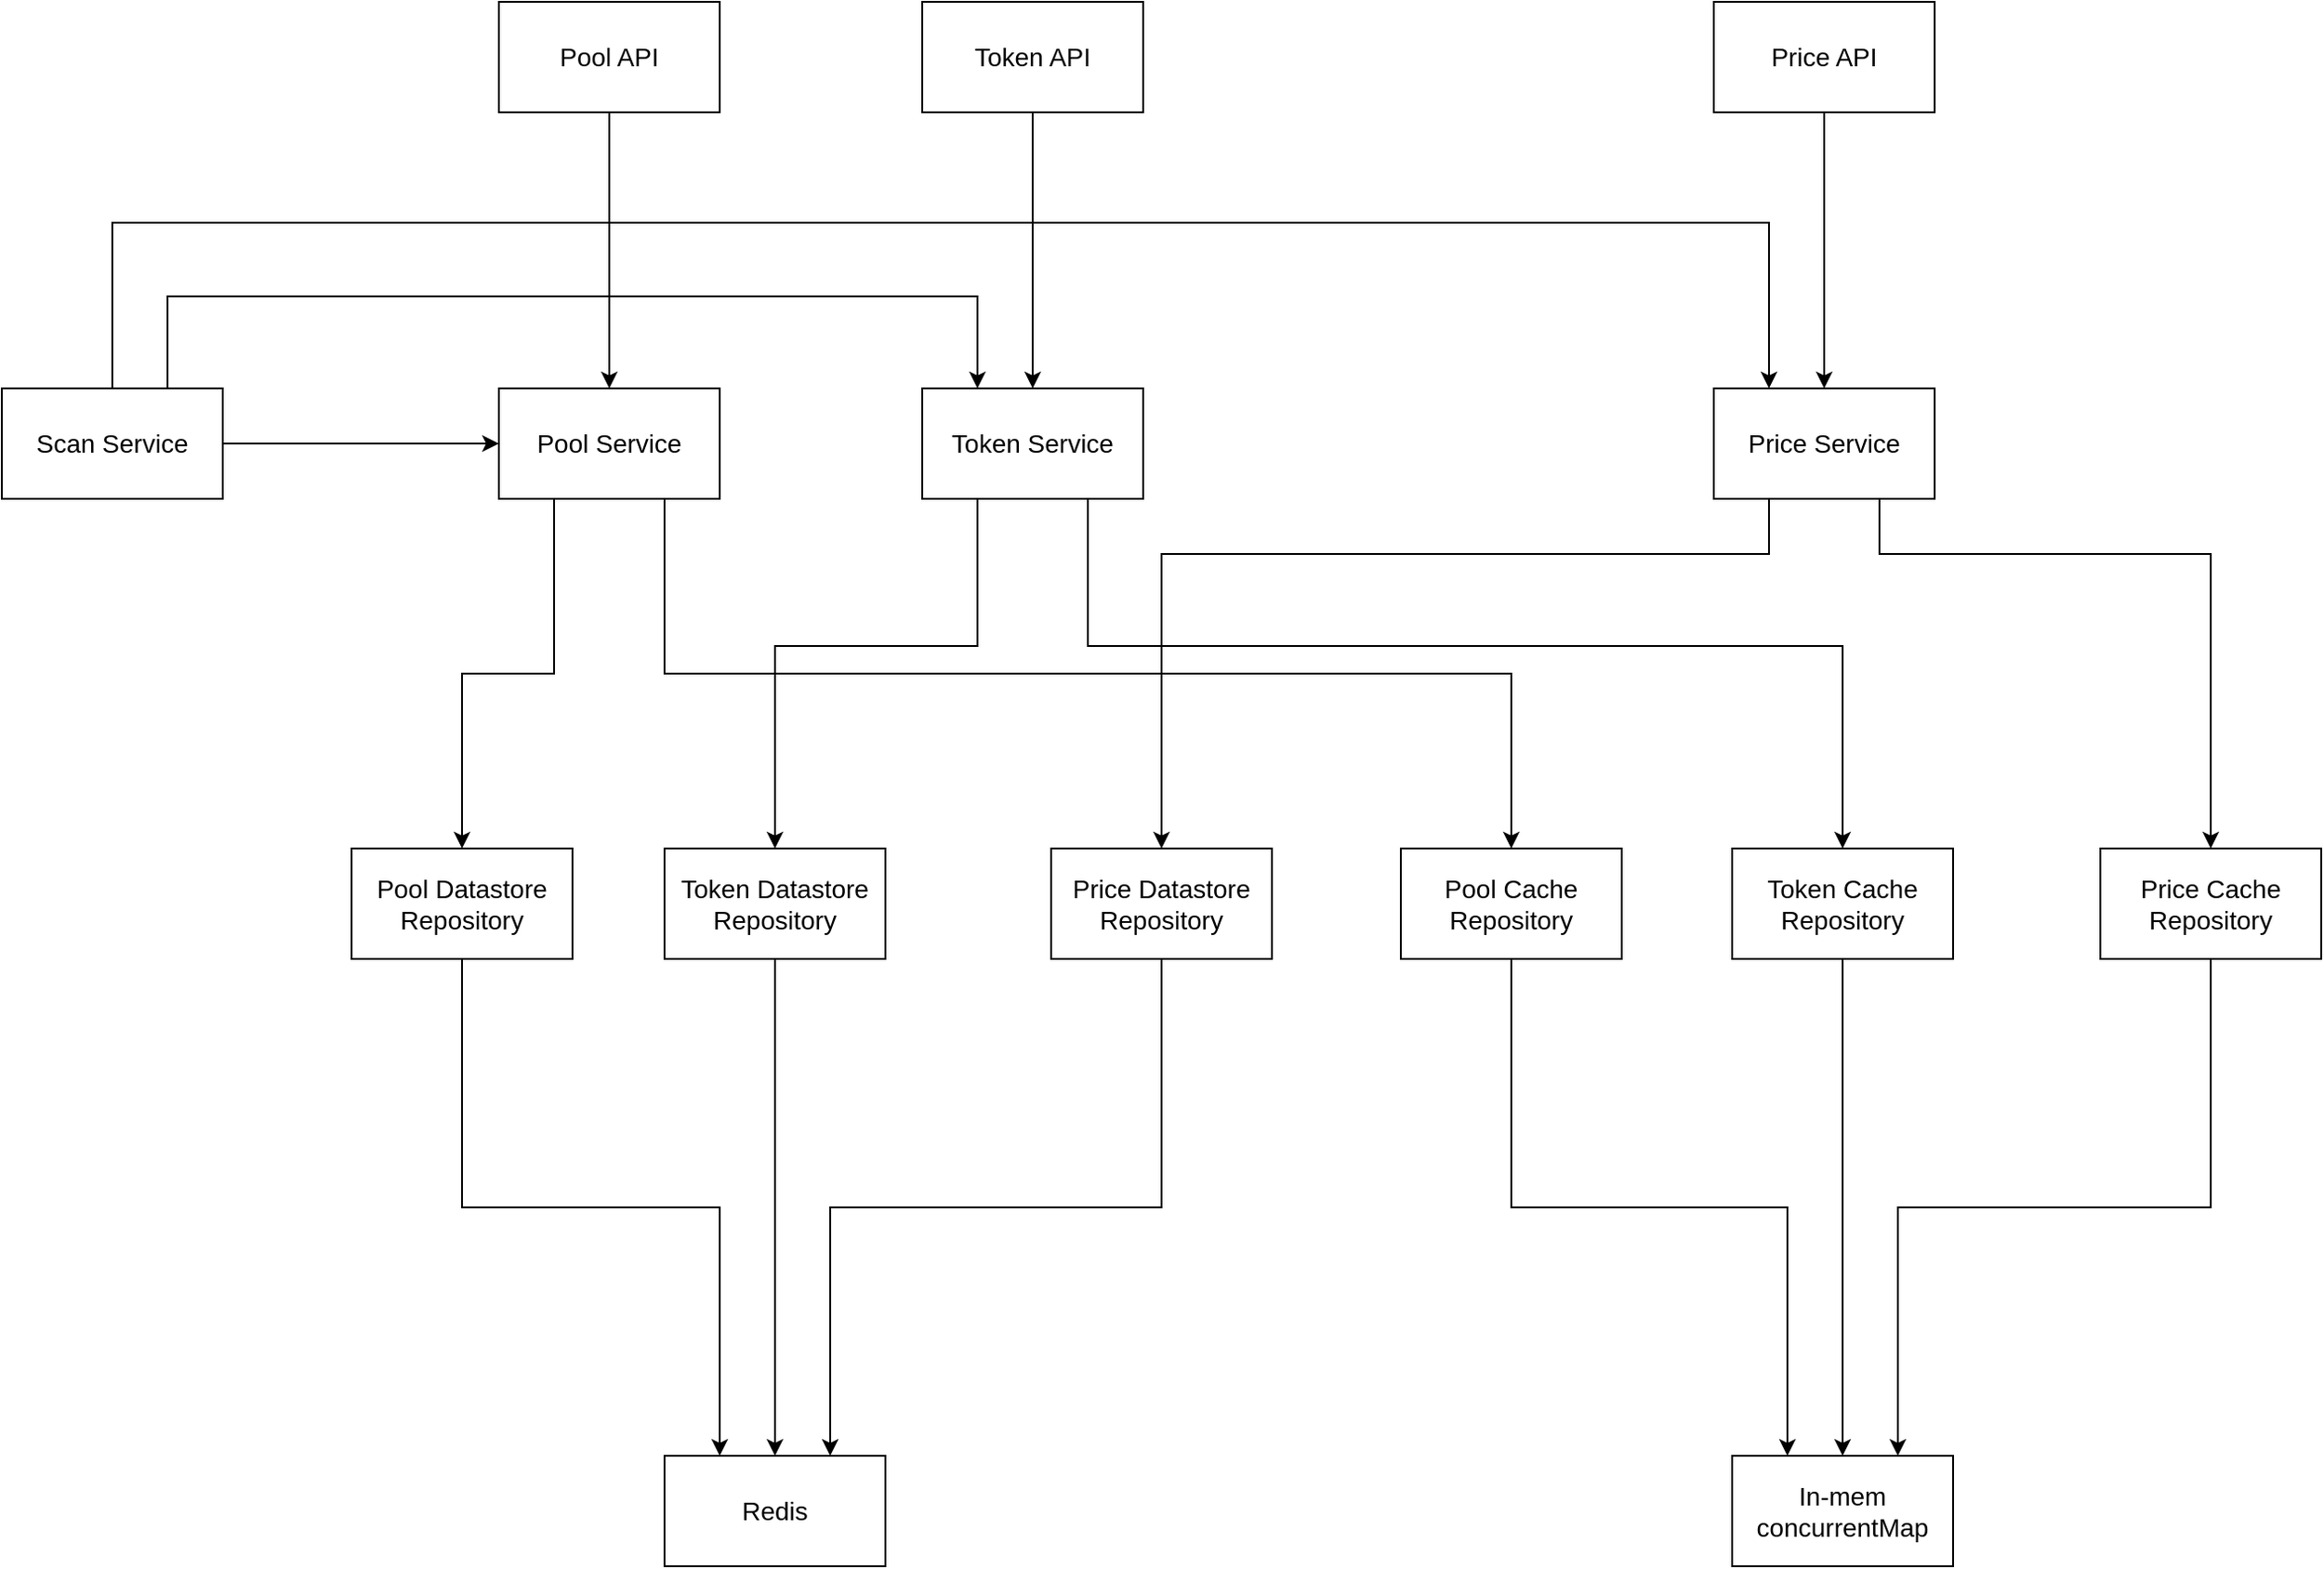 <mxfile version="19.0.3" type="github">
  <diagram id="1osrGMnRQ9X2t5vXflmE" name="Page-1">
    <mxGraphModel dx="2276" dy="688" grid="1" gridSize="10" guides="1" tooltips="1" connect="1" arrows="1" fold="1" page="1" pageScale="1" pageWidth="850" pageHeight="1100" math="0" shadow="0">
      <root>
        <mxCell id="0" />
        <mxCell id="1" parent="0" />
        <mxCell id="uLUA4ShN2IrWvBxa2cWi-19" style="edgeStyle=orthogonalEdgeStyle;rounded=0;orthogonalLoop=1;jettySize=auto;html=1;exitX=0.25;exitY=1;exitDx=0;exitDy=0;entryX=0.5;entryY=0;entryDx=0;entryDy=0;fontSize=14;" edge="1" parent="1" source="uLUA4ShN2IrWvBxa2cWi-1" target="uLUA4ShN2IrWvBxa2cWi-4">
          <mxGeometry relative="1" as="geometry" />
        </mxCell>
        <mxCell id="uLUA4ShN2IrWvBxa2cWi-20" style="edgeStyle=orthogonalEdgeStyle;rounded=0;orthogonalLoop=1;jettySize=auto;html=1;exitX=0.75;exitY=1;exitDx=0;exitDy=0;entryX=0.5;entryY=0;entryDx=0;entryDy=0;fontSize=14;" edge="1" parent="1" source="uLUA4ShN2IrWvBxa2cWi-1" target="uLUA4ShN2IrWvBxa2cWi-7">
          <mxGeometry relative="1" as="geometry" />
        </mxCell>
        <mxCell id="uLUA4ShN2IrWvBxa2cWi-1" value="Pool Service" style="rounded=0;whiteSpace=wrap;html=1;fontSize=14;" vertex="1" parent="1">
          <mxGeometry x="150" y="310" width="120" height="60" as="geometry" />
        </mxCell>
        <mxCell id="uLUA4ShN2IrWvBxa2cWi-21" style="edgeStyle=orthogonalEdgeStyle;rounded=0;orthogonalLoop=1;jettySize=auto;html=1;exitX=0.25;exitY=1;exitDx=0;exitDy=0;entryX=0.5;entryY=0;entryDx=0;entryDy=0;fontSize=14;" edge="1" parent="1" source="uLUA4ShN2IrWvBxa2cWi-2" target="uLUA4ShN2IrWvBxa2cWi-5">
          <mxGeometry relative="1" as="geometry">
            <Array as="points">
              <mxPoint x="410" y="450" />
              <mxPoint x="300" y="450" />
            </Array>
          </mxGeometry>
        </mxCell>
        <mxCell id="uLUA4ShN2IrWvBxa2cWi-22" style="edgeStyle=orthogonalEdgeStyle;rounded=0;orthogonalLoop=1;jettySize=auto;html=1;exitX=0.75;exitY=1;exitDx=0;exitDy=0;entryX=0.5;entryY=0;entryDx=0;entryDy=0;fontSize=14;" edge="1" parent="1" source="uLUA4ShN2IrWvBxa2cWi-2" target="uLUA4ShN2IrWvBxa2cWi-8">
          <mxGeometry relative="1" as="geometry">
            <Array as="points">
              <mxPoint x="470" y="450" />
              <mxPoint x="880" y="450" />
            </Array>
          </mxGeometry>
        </mxCell>
        <mxCell id="uLUA4ShN2IrWvBxa2cWi-2" value="Token Service" style="rounded=0;whiteSpace=wrap;html=1;fontSize=14;" vertex="1" parent="1">
          <mxGeometry x="380" y="310" width="120" height="60" as="geometry" />
        </mxCell>
        <mxCell id="uLUA4ShN2IrWvBxa2cWi-23" style="edgeStyle=orthogonalEdgeStyle;rounded=0;orthogonalLoop=1;jettySize=auto;html=1;exitX=0.25;exitY=1;exitDx=0;exitDy=0;entryX=0.5;entryY=0;entryDx=0;entryDy=0;fontSize=14;" edge="1" parent="1" source="uLUA4ShN2IrWvBxa2cWi-3" target="uLUA4ShN2IrWvBxa2cWi-6">
          <mxGeometry relative="1" as="geometry">
            <Array as="points">
              <mxPoint x="840" y="400" />
              <mxPoint x="510" y="400" />
            </Array>
          </mxGeometry>
        </mxCell>
        <mxCell id="uLUA4ShN2IrWvBxa2cWi-25" style="edgeStyle=orthogonalEdgeStyle;rounded=0;orthogonalLoop=1;jettySize=auto;html=1;exitX=0.75;exitY=1;exitDx=0;exitDy=0;entryX=0.5;entryY=0;entryDx=0;entryDy=0;fontSize=14;" edge="1" parent="1" source="uLUA4ShN2IrWvBxa2cWi-3" target="uLUA4ShN2IrWvBxa2cWi-9">
          <mxGeometry relative="1" as="geometry">
            <Array as="points">
              <mxPoint x="900" y="400" />
              <mxPoint x="1080" y="400" />
            </Array>
          </mxGeometry>
        </mxCell>
        <mxCell id="uLUA4ShN2IrWvBxa2cWi-3" value="Price Service" style="rounded=0;whiteSpace=wrap;html=1;fontSize=14;" vertex="1" parent="1">
          <mxGeometry x="810" y="310" width="120" height="60" as="geometry" />
        </mxCell>
        <mxCell id="uLUA4ShN2IrWvBxa2cWi-13" style="edgeStyle=orthogonalEdgeStyle;rounded=0;orthogonalLoop=1;jettySize=auto;html=1;exitX=0.5;exitY=1;exitDx=0;exitDy=0;entryX=0.25;entryY=0;entryDx=0;entryDy=0;fontSize=14;" edge="1" parent="1" source="uLUA4ShN2IrWvBxa2cWi-4" target="uLUA4ShN2IrWvBxa2cWi-11">
          <mxGeometry relative="1" as="geometry" />
        </mxCell>
        <mxCell id="uLUA4ShN2IrWvBxa2cWi-4" value="Pool Datastore Repository" style="rounded=0;whiteSpace=wrap;html=1;fontSize=14;" vertex="1" parent="1">
          <mxGeometry x="70" y="560" width="120" height="60" as="geometry" />
        </mxCell>
        <mxCell id="uLUA4ShN2IrWvBxa2cWi-14" style="edgeStyle=orthogonalEdgeStyle;rounded=0;orthogonalLoop=1;jettySize=auto;html=1;entryX=0.5;entryY=0;entryDx=0;entryDy=0;fontSize=14;" edge="1" parent="1" source="uLUA4ShN2IrWvBxa2cWi-5" target="uLUA4ShN2IrWvBxa2cWi-11">
          <mxGeometry relative="1" as="geometry" />
        </mxCell>
        <mxCell id="uLUA4ShN2IrWvBxa2cWi-5" value="Token Datastore Repository" style="rounded=0;whiteSpace=wrap;html=1;fontSize=14;" vertex="1" parent="1">
          <mxGeometry x="240" y="560" width="120" height="60" as="geometry" />
        </mxCell>
        <mxCell id="uLUA4ShN2IrWvBxa2cWi-15" style="edgeStyle=orthogonalEdgeStyle;rounded=0;orthogonalLoop=1;jettySize=auto;html=1;entryX=0.75;entryY=0;entryDx=0;entryDy=0;fontSize=14;exitX=0.5;exitY=1;exitDx=0;exitDy=0;" edge="1" parent="1" source="uLUA4ShN2IrWvBxa2cWi-6" target="uLUA4ShN2IrWvBxa2cWi-11">
          <mxGeometry relative="1" as="geometry" />
        </mxCell>
        <mxCell id="uLUA4ShN2IrWvBxa2cWi-6" value="Price Datastore Repository" style="rounded=0;whiteSpace=wrap;html=1;fontSize=14;" vertex="1" parent="1">
          <mxGeometry x="450" y="560" width="120" height="60" as="geometry" />
        </mxCell>
        <mxCell id="uLUA4ShN2IrWvBxa2cWi-16" style="edgeStyle=orthogonalEdgeStyle;rounded=0;orthogonalLoop=1;jettySize=auto;html=1;exitX=0.5;exitY=1;exitDx=0;exitDy=0;entryX=0.25;entryY=0;entryDx=0;entryDy=0;fontSize=14;" edge="1" parent="1" source="uLUA4ShN2IrWvBxa2cWi-7" target="uLUA4ShN2IrWvBxa2cWi-12">
          <mxGeometry relative="1" as="geometry" />
        </mxCell>
        <mxCell id="uLUA4ShN2IrWvBxa2cWi-7" value="Pool Cache Repository" style="rounded=0;whiteSpace=wrap;html=1;fontSize=14;" vertex="1" parent="1">
          <mxGeometry x="640" y="560" width="120" height="60" as="geometry" />
        </mxCell>
        <mxCell id="uLUA4ShN2IrWvBxa2cWi-17" style="edgeStyle=orthogonalEdgeStyle;rounded=0;orthogonalLoop=1;jettySize=auto;html=1;exitX=0.5;exitY=1;exitDx=0;exitDy=0;entryX=0.5;entryY=0;entryDx=0;entryDy=0;fontSize=14;" edge="1" parent="1" source="uLUA4ShN2IrWvBxa2cWi-8" target="uLUA4ShN2IrWvBxa2cWi-12">
          <mxGeometry relative="1" as="geometry" />
        </mxCell>
        <mxCell id="uLUA4ShN2IrWvBxa2cWi-8" value="Token Cache Repository" style="rounded=0;whiteSpace=wrap;html=1;fontSize=14;" vertex="1" parent="1">
          <mxGeometry x="820" y="560" width="120" height="60" as="geometry" />
        </mxCell>
        <mxCell id="uLUA4ShN2IrWvBxa2cWi-18" style="edgeStyle=orthogonalEdgeStyle;rounded=0;orthogonalLoop=1;jettySize=auto;html=1;exitX=0.5;exitY=1;exitDx=0;exitDy=0;entryX=0.75;entryY=0;entryDx=0;entryDy=0;fontSize=14;" edge="1" parent="1" source="uLUA4ShN2IrWvBxa2cWi-9" target="uLUA4ShN2IrWvBxa2cWi-12">
          <mxGeometry relative="1" as="geometry" />
        </mxCell>
        <mxCell id="uLUA4ShN2IrWvBxa2cWi-9" value="Price Cache Repository" style="rounded=0;whiteSpace=wrap;html=1;fontSize=14;" vertex="1" parent="1">
          <mxGeometry x="1020" y="560" width="120" height="60" as="geometry" />
        </mxCell>
        <mxCell id="uLUA4ShN2IrWvBxa2cWi-11" value="Redis" style="rounded=0;whiteSpace=wrap;html=1;fontSize=14;" vertex="1" parent="1">
          <mxGeometry x="240" y="890" width="120" height="60" as="geometry" />
        </mxCell>
        <mxCell id="uLUA4ShN2IrWvBxa2cWi-12" value="In-mem concurrentMap" style="rounded=0;whiteSpace=wrap;html=1;fontSize=14;" vertex="1" parent="1">
          <mxGeometry x="820" y="890" width="120" height="60" as="geometry" />
        </mxCell>
        <mxCell id="uLUA4ShN2IrWvBxa2cWi-29" style="edgeStyle=orthogonalEdgeStyle;rounded=0;orthogonalLoop=1;jettySize=auto;html=1;exitX=0.5;exitY=1;exitDx=0;exitDy=0;entryX=0.5;entryY=0;entryDx=0;entryDy=0;fontSize=14;" edge="1" parent="1" source="uLUA4ShN2IrWvBxa2cWi-26" target="uLUA4ShN2IrWvBxa2cWi-1">
          <mxGeometry relative="1" as="geometry" />
        </mxCell>
        <mxCell id="uLUA4ShN2IrWvBxa2cWi-26" value="Pool API" style="rounded=0;whiteSpace=wrap;html=1;fontSize=14;" vertex="1" parent="1">
          <mxGeometry x="150" y="100" width="120" height="60" as="geometry" />
        </mxCell>
        <mxCell id="uLUA4ShN2IrWvBxa2cWi-30" style="edgeStyle=orthogonalEdgeStyle;rounded=0;orthogonalLoop=1;jettySize=auto;html=1;entryX=0.5;entryY=0;entryDx=0;entryDy=0;fontSize=14;" edge="1" parent="1" source="uLUA4ShN2IrWvBxa2cWi-27" target="uLUA4ShN2IrWvBxa2cWi-2">
          <mxGeometry relative="1" as="geometry" />
        </mxCell>
        <mxCell id="uLUA4ShN2IrWvBxa2cWi-27" value="Token API" style="rounded=0;whiteSpace=wrap;html=1;fontSize=14;" vertex="1" parent="1">
          <mxGeometry x="380" y="100" width="120" height="60" as="geometry" />
        </mxCell>
        <mxCell id="uLUA4ShN2IrWvBxa2cWi-31" style="edgeStyle=orthogonalEdgeStyle;rounded=0;orthogonalLoop=1;jettySize=auto;html=1;entryX=0.5;entryY=0;entryDx=0;entryDy=0;fontSize=14;" edge="1" parent="1" source="uLUA4ShN2IrWvBxa2cWi-28" target="uLUA4ShN2IrWvBxa2cWi-3">
          <mxGeometry relative="1" as="geometry" />
        </mxCell>
        <mxCell id="uLUA4ShN2IrWvBxa2cWi-28" value="Price API" style="rounded=0;whiteSpace=wrap;html=1;fontSize=14;" vertex="1" parent="1">
          <mxGeometry x="810" y="100" width="120" height="60" as="geometry" />
        </mxCell>
        <mxCell id="uLUA4ShN2IrWvBxa2cWi-33" style="edgeStyle=orthogonalEdgeStyle;rounded=0;orthogonalLoop=1;jettySize=auto;html=1;entryX=0;entryY=0.5;entryDx=0;entryDy=0;fontSize=14;" edge="1" parent="1" source="uLUA4ShN2IrWvBxa2cWi-32" target="uLUA4ShN2IrWvBxa2cWi-1">
          <mxGeometry relative="1" as="geometry" />
        </mxCell>
        <mxCell id="uLUA4ShN2IrWvBxa2cWi-34" style="edgeStyle=orthogonalEdgeStyle;rounded=0;orthogonalLoop=1;jettySize=auto;html=1;exitX=0.75;exitY=0;exitDx=0;exitDy=0;entryX=0.25;entryY=0;entryDx=0;entryDy=0;fontSize=14;" edge="1" parent="1" source="uLUA4ShN2IrWvBxa2cWi-32" target="uLUA4ShN2IrWvBxa2cWi-2">
          <mxGeometry relative="1" as="geometry">
            <Array as="points">
              <mxPoint x="-30" y="260" />
              <mxPoint x="410" y="260" />
            </Array>
          </mxGeometry>
        </mxCell>
        <mxCell id="uLUA4ShN2IrWvBxa2cWi-35" style="edgeStyle=orthogonalEdgeStyle;rounded=0;orthogonalLoop=1;jettySize=auto;html=1;exitX=0.5;exitY=0;exitDx=0;exitDy=0;entryX=0.25;entryY=0;entryDx=0;entryDy=0;fontSize=14;" edge="1" parent="1" source="uLUA4ShN2IrWvBxa2cWi-32" target="uLUA4ShN2IrWvBxa2cWi-3">
          <mxGeometry relative="1" as="geometry">
            <Array as="points">
              <mxPoint x="-60" y="220" />
              <mxPoint x="840" y="220" />
            </Array>
          </mxGeometry>
        </mxCell>
        <mxCell id="uLUA4ShN2IrWvBxa2cWi-32" value="Scan Service" style="rounded=0;whiteSpace=wrap;html=1;fontSize=14;" vertex="1" parent="1">
          <mxGeometry x="-120" y="310" width="120" height="60" as="geometry" />
        </mxCell>
      </root>
    </mxGraphModel>
  </diagram>
</mxfile>
